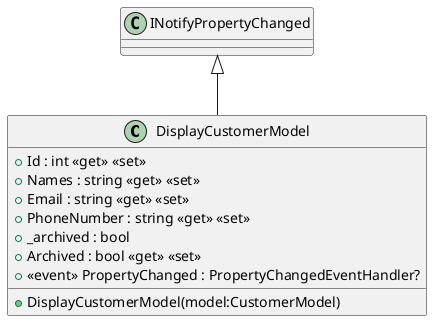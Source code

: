 @startuml
class DisplayCustomerModel {
    + Id : int <<get>> <<set>>
    + Names : string <<get>> <<set>>
    + Email : string <<get>> <<set>>
    + PhoneNumber : string <<get>> <<set>>
    + _archived : bool
    + Archived : bool <<get>> <<set>>
    + DisplayCustomerModel(model:CustomerModel)
    +  <<event>> PropertyChanged : PropertyChangedEventHandler? 
}
INotifyPropertyChanged <|-- DisplayCustomerModel
@enduml
